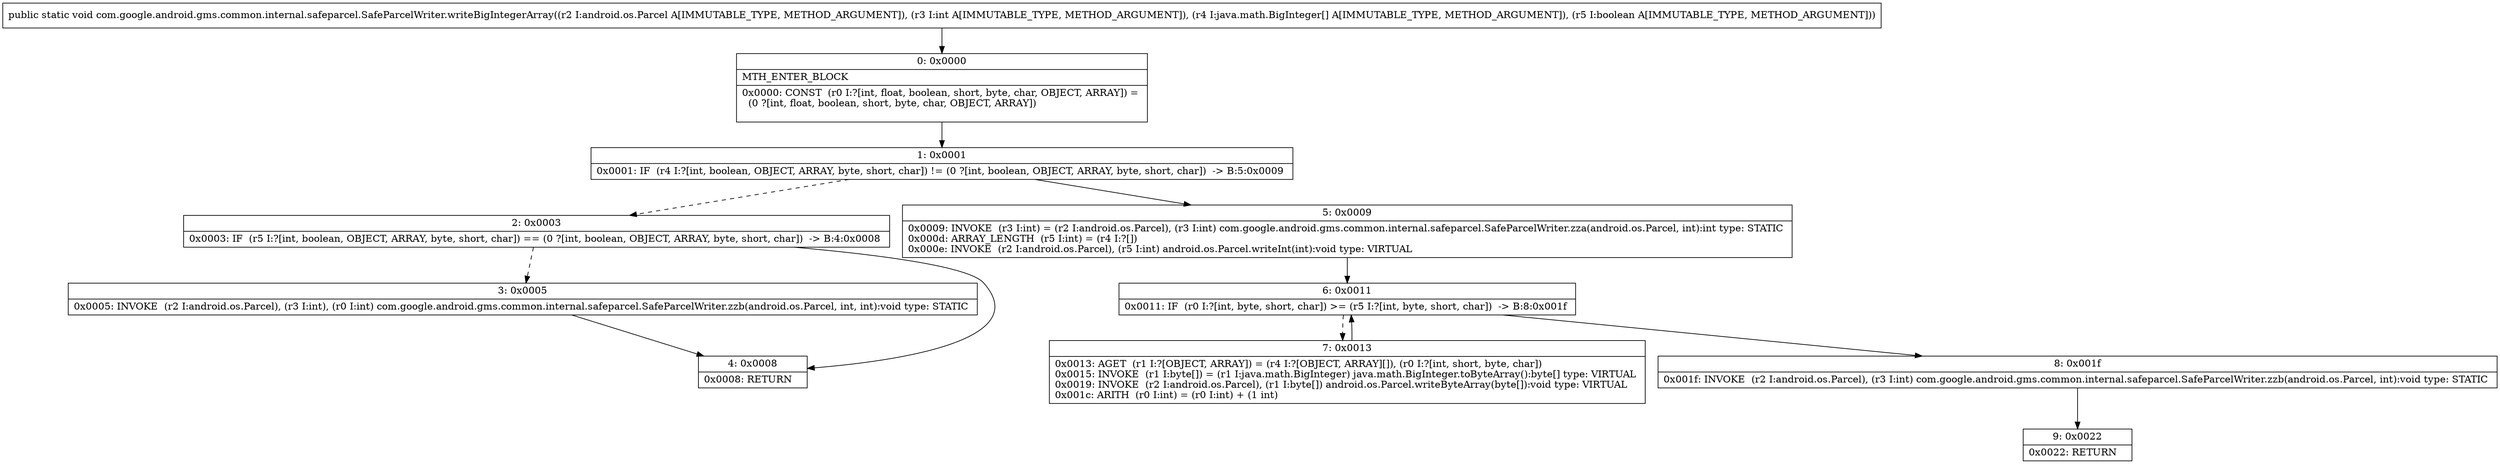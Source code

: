 digraph "CFG forcom.google.android.gms.common.internal.safeparcel.SafeParcelWriter.writeBigIntegerArray(Landroid\/os\/Parcel;I[Ljava\/math\/BigInteger;Z)V" {
Node_0 [shape=record,label="{0\:\ 0x0000|MTH_ENTER_BLOCK\l|0x0000: CONST  (r0 I:?[int, float, boolean, short, byte, char, OBJECT, ARRAY]) = \l  (0 ?[int, float, boolean, short, byte, char, OBJECT, ARRAY])\l \l}"];
Node_1 [shape=record,label="{1\:\ 0x0001|0x0001: IF  (r4 I:?[int, boolean, OBJECT, ARRAY, byte, short, char]) != (0 ?[int, boolean, OBJECT, ARRAY, byte, short, char])  \-\> B:5:0x0009 \l}"];
Node_2 [shape=record,label="{2\:\ 0x0003|0x0003: IF  (r5 I:?[int, boolean, OBJECT, ARRAY, byte, short, char]) == (0 ?[int, boolean, OBJECT, ARRAY, byte, short, char])  \-\> B:4:0x0008 \l}"];
Node_3 [shape=record,label="{3\:\ 0x0005|0x0005: INVOKE  (r2 I:android.os.Parcel), (r3 I:int), (r0 I:int) com.google.android.gms.common.internal.safeparcel.SafeParcelWriter.zzb(android.os.Parcel, int, int):void type: STATIC \l}"];
Node_4 [shape=record,label="{4\:\ 0x0008|0x0008: RETURN   \l}"];
Node_5 [shape=record,label="{5\:\ 0x0009|0x0009: INVOKE  (r3 I:int) = (r2 I:android.os.Parcel), (r3 I:int) com.google.android.gms.common.internal.safeparcel.SafeParcelWriter.zza(android.os.Parcel, int):int type: STATIC \l0x000d: ARRAY_LENGTH  (r5 I:int) = (r4 I:?[]) \l0x000e: INVOKE  (r2 I:android.os.Parcel), (r5 I:int) android.os.Parcel.writeInt(int):void type: VIRTUAL \l}"];
Node_6 [shape=record,label="{6\:\ 0x0011|0x0011: IF  (r0 I:?[int, byte, short, char]) \>= (r5 I:?[int, byte, short, char])  \-\> B:8:0x001f \l}"];
Node_7 [shape=record,label="{7\:\ 0x0013|0x0013: AGET  (r1 I:?[OBJECT, ARRAY]) = (r4 I:?[OBJECT, ARRAY][]), (r0 I:?[int, short, byte, char]) \l0x0015: INVOKE  (r1 I:byte[]) = (r1 I:java.math.BigInteger) java.math.BigInteger.toByteArray():byte[] type: VIRTUAL \l0x0019: INVOKE  (r2 I:android.os.Parcel), (r1 I:byte[]) android.os.Parcel.writeByteArray(byte[]):void type: VIRTUAL \l0x001c: ARITH  (r0 I:int) = (r0 I:int) + (1 int) \l}"];
Node_8 [shape=record,label="{8\:\ 0x001f|0x001f: INVOKE  (r2 I:android.os.Parcel), (r3 I:int) com.google.android.gms.common.internal.safeparcel.SafeParcelWriter.zzb(android.os.Parcel, int):void type: STATIC \l}"];
Node_9 [shape=record,label="{9\:\ 0x0022|0x0022: RETURN   \l}"];
MethodNode[shape=record,label="{public static void com.google.android.gms.common.internal.safeparcel.SafeParcelWriter.writeBigIntegerArray((r2 I:android.os.Parcel A[IMMUTABLE_TYPE, METHOD_ARGUMENT]), (r3 I:int A[IMMUTABLE_TYPE, METHOD_ARGUMENT]), (r4 I:java.math.BigInteger[] A[IMMUTABLE_TYPE, METHOD_ARGUMENT]), (r5 I:boolean A[IMMUTABLE_TYPE, METHOD_ARGUMENT])) }"];
MethodNode -> Node_0;
Node_0 -> Node_1;
Node_1 -> Node_2[style=dashed];
Node_1 -> Node_5;
Node_2 -> Node_3[style=dashed];
Node_2 -> Node_4;
Node_3 -> Node_4;
Node_5 -> Node_6;
Node_6 -> Node_7[style=dashed];
Node_6 -> Node_8;
Node_7 -> Node_6;
Node_8 -> Node_9;
}

